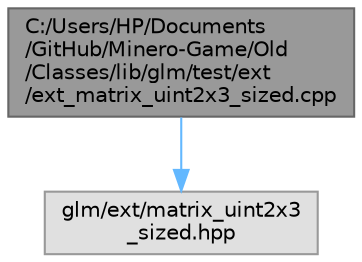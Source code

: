 digraph "C:/Users/HP/Documents/GitHub/Minero-Game/Old/Classes/lib/glm/test/ext/ext_matrix_uint2x3_sized.cpp"
{
 // LATEX_PDF_SIZE
  bgcolor="transparent";
  edge [fontname=Helvetica,fontsize=10,labelfontname=Helvetica,labelfontsize=10];
  node [fontname=Helvetica,fontsize=10,shape=box,height=0.2,width=0.4];
  Node1 [id="Node000001",label="C:/Users/HP/Documents\l/GitHub/Minero-Game/Old\l/Classes/lib/glm/test/ext\l/ext_matrix_uint2x3_sized.cpp",height=0.2,width=0.4,color="gray40", fillcolor="grey60", style="filled", fontcolor="black",tooltip=" "];
  Node1 -> Node2 [id="edge3_Node000001_Node000002",color="steelblue1",style="solid",tooltip=" "];
  Node2 [id="Node000002",label="glm/ext/matrix_uint2x3\l_sized.hpp",height=0.2,width=0.4,color="grey60", fillcolor="#E0E0E0", style="filled",tooltip=" "];
}
